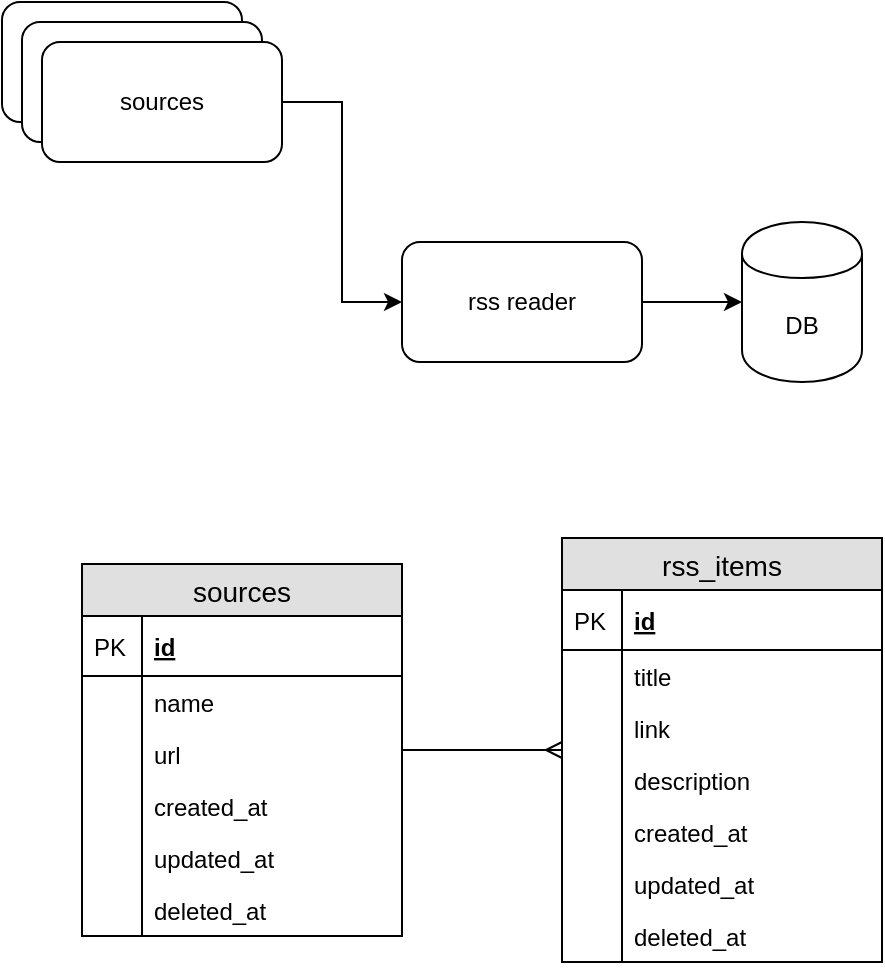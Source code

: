 <mxfile version="11.3.0" type="device" pages="1"><diagram id="9dn3GrnJDy29Z2GO_yIM" name="Page-1"><mxGraphModel dx="852" dy="470" grid="1" gridSize="10" guides="1" tooltips="1" connect="1" arrows="1" fold="1" page="1" pageScale="1" pageWidth="850" pageHeight="1100" math="0" shadow="0"><root><mxCell id="0"/><mxCell id="1" parent="0"/><mxCell id="HK9VO-4ZMAXqoU5dwDac-4" value="" style="group" vertex="1" connectable="0" parent="1"><mxGeometry x="70" y="80" width="140" height="80" as="geometry"/></mxCell><mxCell id="HK9VO-4ZMAXqoU5dwDac-1" value="sources" style="rounded=1;whiteSpace=wrap;html=1;" vertex="1" parent="HK9VO-4ZMAXqoU5dwDac-4"><mxGeometry width="120" height="60" as="geometry"/></mxCell><mxCell id="HK9VO-4ZMAXqoU5dwDac-2" value="sources" style="rounded=1;whiteSpace=wrap;html=1;" vertex="1" parent="HK9VO-4ZMAXqoU5dwDac-4"><mxGeometry x="10" y="10" width="120" height="60" as="geometry"/></mxCell><mxCell id="HK9VO-4ZMAXqoU5dwDac-3" value="sources" style="rounded=1;whiteSpace=wrap;html=1;" vertex="1" parent="HK9VO-4ZMAXqoU5dwDac-4"><mxGeometry x="20" y="20" width="120" height="60" as="geometry"/></mxCell><mxCell id="HK9VO-4ZMAXqoU5dwDac-8" style="edgeStyle=orthogonalEdgeStyle;rounded=0;orthogonalLoop=1;jettySize=auto;html=1;" edge="1" parent="1" source="HK9VO-4ZMAXqoU5dwDac-5" target="HK9VO-4ZMAXqoU5dwDac-7"><mxGeometry relative="1" as="geometry"/></mxCell><mxCell id="HK9VO-4ZMAXqoU5dwDac-5" value="rss reader" style="rounded=1;whiteSpace=wrap;html=1;" vertex="1" parent="1"><mxGeometry x="270" y="200" width="120" height="60" as="geometry"/></mxCell><mxCell id="HK9VO-4ZMAXqoU5dwDac-6" style="edgeStyle=orthogonalEdgeStyle;rounded=0;orthogonalLoop=1;jettySize=auto;html=1;entryX=0;entryY=0.5;entryDx=0;entryDy=0;" edge="1" parent="1" source="HK9VO-4ZMAXqoU5dwDac-3" target="HK9VO-4ZMAXqoU5dwDac-5"><mxGeometry relative="1" as="geometry"/></mxCell><mxCell id="HK9VO-4ZMAXqoU5dwDac-7" value="DB" style="shape=cylinder;whiteSpace=wrap;html=1;boundedLbl=1;backgroundOutline=1;" vertex="1" parent="1"><mxGeometry x="440" y="190" width="60" height="80" as="geometry"/></mxCell><mxCell id="HK9VO-4ZMAXqoU5dwDac-48" value="" style="edgeStyle=orthogonalEdgeStyle;rounded=0;orthogonalLoop=1;jettySize=auto;html=1;endArrow=ERmany;endFill=0;" edge="1" parent="1" source="HK9VO-4ZMAXqoU5dwDac-10" target="HK9VO-4ZMAXqoU5dwDac-31"><mxGeometry relative="1" as="geometry"/></mxCell><mxCell id="HK9VO-4ZMAXqoU5dwDac-10" value="sources" style="swimlane;fontStyle=0;childLayout=stackLayout;horizontal=1;startSize=26;fillColor=#e0e0e0;horizontalStack=0;resizeParent=1;resizeParentMax=0;resizeLast=0;collapsible=1;marginBottom=0;swimlaneFillColor=#ffffff;align=center;fontSize=14;" vertex="1" parent="1"><mxGeometry x="110" y="361" width="160" height="186" as="geometry"/></mxCell><mxCell id="HK9VO-4ZMAXqoU5dwDac-11" value="id" style="shape=partialRectangle;top=0;left=0;right=0;bottom=1;align=left;verticalAlign=middle;fillColor=none;spacingLeft=34;spacingRight=4;overflow=hidden;rotatable=0;points=[[0,0.5],[1,0.5]];portConstraint=eastwest;dropTarget=0;fontStyle=5;fontSize=12;" vertex="1" parent="HK9VO-4ZMAXqoU5dwDac-10"><mxGeometry y="26" width="160" height="30" as="geometry"/></mxCell><mxCell id="HK9VO-4ZMAXqoU5dwDac-12" value="PK" style="shape=partialRectangle;top=0;left=0;bottom=0;fillColor=none;align=left;verticalAlign=middle;spacingLeft=4;spacingRight=4;overflow=hidden;rotatable=0;points=[];portConstraint=eastwest;part=1;fontSize=12;" vertex="1" connectable="0" parent="HK9VO-4ZMAXqoU5dwDac-11"><mxGeometry width="30" height="30" as="geometry"/></mxCell><mxCell id="HK9VO-4ZMAXqoU5dwDac-13" value="name" style="shape=partialRectangle;top=0;left=0;right=0;bottom=0;align=left;verticalAlign=top;fillColor=none;spacingLeft=34;spacingRight=4;overflow=hidden;rotatable=0;points=[[0,0.5],[1,0.5]];portConstraint=eastwest;dropTarget=0;fontSize=12;" vertex="1" parent="HK9VO-4ZMAXqoU5dwDac-10"><mxGeometry y="56" width="160" height="26" as="geometry"/></mxCell><mxCell id="HK9VO-4ZMAXqoU5dwDac-14" value="" style="shape=partialRectangle;top=0;left=0;bottom=0;fillColor=none;align=left;verticalAlign=top;spacingLeft=4;spacingRight=4;overflow=hidden;rotatable=0;points=[];portConstraint=eastwest;part=1;fontSize=12;" vertex="1" connectable="0" parent="HK9VO-4ZMAXqoU5dwDac-13"><mxGeometry width="30" height="26" as="geometry"/></mxCell><mxCell id="HK9VO-4ZMAXqoU5dwDac-15" value="url" style="shape=partialRectangle;top=0;left=0;right=0;bottom=0;align=left;verticalAlign=top;fillColor=none;spacingLeft=34;spacingRight=4;overflow=hidden;rotatable=0;points=[[0,0.5],[1,0.5]];portConstraint=eastwest;dropTarget=0;fontSize=12;" vertex="1" parent="HK9VO-4ZMAXqoU5dwDac-10"><mxGeometry y="82" width="160" height="26" as="geometry"/></mxCell><mxCell id="HK9VO-4ZMAXqoU5dwDac-16" value="" style="shape=partialRectangle;top=0;left=0;bottom=0;fillColor=none;align=left;verticalAlign=top;spacingLeft=4;spacingRight=4;overflow=hidden;rotatable=0;points=[];portConstraint=eastwest;part=1;fontSize=12;" vertex="1" connectable="0" parent="HK9VO-4ZMAXqoU5dwDac-15"><mxGeometry width="30" height="26" as="geometry"/></mxCell><mxCell id="HK9VO-4ZMAXqoU5dwDac-53" value="created_at" style="shape=partialRectangle;top=0;left=0;right=0;bottom=0;align=left;verticalAlign=top;fillColor=none;spacingLeft=34;spacingRight=4;overflow=hidden;rotatable=0;points=[[0,0.5],[1,0.5]];portConstraint=eastwest;dropTarget=0;fontSize=12;" vertex="1" parent="HK9VO-4ZMAXqoU5dwDac-10"><mxGeometry y="108" width="160" height="26" as="geometry"/></mxCell><mxCell id="HK9VO-4ZMAXqoU5dwDac-54" value="" style="shape=partialRectangle;top=0;left=0;bottom=0;fillColor=none;align=left;verticalAlign=top;spacingLeft=4;spacingRight=4;overflow=hidden;rotatable=0;points=[];portConstraint=eastwest;part=1;fontSize=12;" vertex="1" connectable="0" parent="HK9VO-4ZMAXqoU5dwDac-53"><mxGeometry width="30" height="26" as="geometry"/></mxCell><mxCell id="HK9VO-4ZMAXqoU5dwDac-56" value="updated_at" style="shape=partialRectangle;top=0;left=0;right=0;bottom=0;align=left;verticalAlign=top;fillColor=none;spacingLeft=34;spacingRight=4;overflow=hidden;rotatable=0;points=[[0,0.5],[1,0.5]];portConstraint=eastwest;dropTarget=0;fontSize=12;" vertex="1" parent="HK9VO-4ZMAXqoU5dwDac-10"><mxGeometry y="134" width="160" height="26" as="geometry"/></mxCell><mxCell id="HK9VO-4ZMAXqoU5dwDac-57" value="" style="shape=partialRectangle;top=0;left=0;bottom=0;fillColor=none;align=left;verticalAlign=top;spacingLeft=4;spacingRight=4;overflow=hidden;rotatable=0;points=[];portConstraint=eastwest;part=1;fontSize=12;" vertex="1" connectable="0" parent="HK9VO-4ZMAXqoU5dwDac-56"><mxGeometry width="30" height="26" as="geometry"/></mxCell><mxCell id="HK9VO-4ZMAXqoU5dwDac-58" value="deleted_at" style="shape=partialRectangle;top=0;left=0;right=0;bottom=0;align=left;verticalAlign=top;fillColor=none;spacingLeft=34;spacingRight=4;overflow=hidden;rotatable=0;points=[[0,0.5],[1,0.5]];portConstraint=eastwest;dropTarget=0;fontSize=12;" vertex="1" parent="HK9VO-4ZMAXqoU5dwDac-10"><mxGeometry y="160" width="160" height="26" as="geometry"/></mxCell><mxCell id="HK9VO-4ZMAXqoU5dwDac-59" value="" style="shape=partialRectangle;top=0;left=0;bottom=0;fillColor=none;align=left;verticalAlign=top;spacingLeft=4;spacingRight=4;overflow=hidden;rotatable=0;points=[];portConstraint=eastwest;part=1;fontSize=12;" vertex="1" connectable="0" parent="HK9VO-4ZMAXqoU5dwDac-58"><mxGeometry width="30" height="26" as="geometry"/></mxCell><mxCell id="HK9VO-4ZMAXqoU5dwDac-31" value="rss_items" style="swimlane;fontStyle=0;childLayout=stackLayout;horizontal=1;startSize=26;fillColor=#e0e0e0;horizontalStack=0;resizeParent=1;resizeParentMax=0;resizeLast=0;collapsible=1;marginBottom=0;swimlaneFillColor=#ffffff;align=center;fontSize=14;" vertex="1" parent="1"><mxGeometry x="350" y="348" width="160" height="212" as="geometry"/></mxCell><mxCell id="HK9VO-4ZMAXqoU5dwDac-32" value="id" style="shape=partialRectangle;top=0;left=0;right=0;bottom=1;align=left;verticalAlign=middle;fillColor=none;spacingLeft=34;spacingRight=4;overflow=hidden;rotatable=0;points=[[0,0.5],[1,0.5]];portConstraint=eastwest;dropTarget=0;fontStyle=5;fontSize=12;" vertex="1" parent="HK9VO-4ZMAXqoU5dwDac-31"><mxGeometry y="26" width="160" height="30" as="geometry"/></mxCell><mxCell id="HK9VO-4ZMAXqoU5dwDac-33" value="PK" style="shape=partialRectangle;top=0;left=0;bottom=0;fillColor=none;align=left;verticalAlign=middle;spacingLeft=4;spacingRight=4;overflow=hidden;rotatable=0;points=[];portConstraint=eastwest;part=1;fontSize=12;" vertex="1" connectable="0" parent="HK9VO-4ZMAXqoU5dwDac-32"><mxGeometry width="30" height="30" as="geometry"/></mxCell><mxCell id="HK9VO-4ZMAXqoU5dwDac-36" value="title" style="shape=partialRectangle;top=0;left=0;right=0;bottom=0;align=left;verticalAlign=top;fillColor=none;spacingLeft=34;spacingRight=4;overflow=hidden;rotatable=0;points=[[0,0.5],[1,0.5]];portConstraint=eastwest;dropTarget=0;fontSize=12;" vertex="1" parent="HK9VO-4ZMAXqoU5dwDac-31"><mxGeometry y="56" width="160" height="26" as="geometry"/></mxCell><mxCell id="HK9VO-4ZMAXqoU5dwDac-37" value="" style="shape=partialRectangle;top=0;left=0;bottom=0;fillColor=none;align=left;verticalAlign=top;spacingLeft=4;spacingRight=4;overflow=hidden;rotatable=0;points=[];portConstraint=eastwest;part=1;fontSize=12;" vertex="1" connectable="0" parent="HK9VO-4ZMAXqoU5dwDac-36"><mxGeometry width="30" height="26" as="geometry"/></mxCell><mxCell id="HK9VO-4ZMAXqoU5dwDac-38" value="link" style="shape=partialRectangle;top=0;left=0;right=0;bottom=0;align=left;verticalAlign=top;fillColor=none;spacingLeft=34;spacingRight=4;overflow=hidden;rotatable=0;points=[[0,0.5],[1,0.5]];portConstraint=eastwest;dropTarget=0;fontSize=12;" vertex="1" parent="HK9VO-4ZMAXqoU5dwDac-31"><mxGeometry y="82" width="160" height="26" as="geometry"/></mxCell><mxCell id="HK9VO-4ZMAXqoU5dwDac-39" value="" style="shape=partialRectangle;top=0;left=0;bottom=0;fillColor=none;align=left;verticalAlign=top;spacingLeft=4;spacingRight=4;overflow=hidden;rotatable=0;points=[];portConstraint=eastwest;part=1;fontSize=12;" vertex="1" connectable="0" parent="HK9VO-4ZMAXqoU5dwDac-38"><mxGeometry width="30" height="26" as="geometry"/></mxCell><mxCell id="HK9VO-4ZMAXqoU5dwDac-40" value="description" style="shape=partialRectangle;top=0;left=0;right=0;bottom=0;align=left;verticalAlign=top;fillColor=none;spacingLeft=34;spacingRight=4;overflow=hidden;rotatable=0;points=[[0,0.5],[1,0.5]];portConstraint=eastwest;dropTarget=0;fontSize=12;" vertex="1" parent="HK9VO-4ZMAXqoU5dwDac-31"><mxGeometry y="108" width="160" height="26" as="geometry"/></mxCell><mxCell id="HK9VO-4ZMAXqoU5dwDac-41" value="" style="shape=partialRectangle;top=0;left=0;bottom=0;fillColor=none;align=left;verticalAlign=top;spacingLeft=4;spacingRight=4;overflow=hidden;rotatable=0;points=[];portConstraint=eastwest;part=1;fontSize=12;" vertex="1" connectable="0" parent="HK9VO-4ZMAXqoU5dwDac-40"><mxGeometry width="30" height="26" as="geometry"/></mxCell><mxCell id="HK9VO-4ZMAXqoU5dwDac-42" value="created_at" style="shape=partialRectangle;top=0;left=0;right=0;bottom=0;align=left;verticalAlign=top;fillColor=none;spacingLeft=34;spacingRight=4;overflow=hidden;rotatable=0;points=[[0,0.5],[1,0.5]];portConstraint=eastwest;dropTarget=0;fontSize=12;" vertex="1" parent="HK9VO-4ZMAXqoU5dwDac-31"><mxGeometry y="134" width="160" height="26" as="geometry"/></mxCell><mxCell id="HK9VO-4ZMAXqoU5dwDac-43" value="" style="shape=partialRectangle;top=0;left=0;bottom=0;fillColor=none;align=left;verticalAlign=top;spacingLeft=4;spacingRight=4;overflow=hidden;rotatable=0;points=[];portConstraint=eastwest;part=1;fontSize=12;" vertex="1" connectable="0" parent="HK9VO-4ZMAXqoU5dwDac-42"><mxGeometry width="30" height="26" as="geometry"/></mxCell><mxCell id="HK9VO-4ZMAXqoU5dwDac-44" value="updated_at" style="shape=partialRectangle;top=0;left=0;right=0;bottom=0;align=left;verticalAlign=top;fillColor=none;spacingLeft=34;spacingRight=4;overflow=hidden;rotatable=0;points=[[0,0.5],[1,0.5]];portConstraint=eastwest;dropTarget=0;fontSize=12;" vertex="1" parent="HK9VO-4ZMAXqoU5dwDac-31"><mxGeometry y="160" width="160" height="26" as="geometry"/></mxCell><mxCell id="HK9VO-4ZMAXqoU5dwDac-45" value="" style="shape=partialRectangle;top=0;left=0;bottom=0;fillColor=none;align=left;verticalAlign=top;spacingLeft=4;spacingRight=4;overflow=hidden;rotatable=0;points=[];portConstraint=eastwest;part=1;fontSize=12;" vertex="1" connectable="0" parent="HK9VO-4ZMAXqoU5dwDac-44"><mxGeometry width="30" height="26" as="geometry"/></mxCell><mxCell id="HK9VO-4ZMAXqoU5dwDac-46" value="deleted_at" style="shape=partialRectangle;top=0;left=0;right=0;bottom=0;align=left;verticalAlign=top;fillColor=none;spacingLeft=34;spacingRight=4;overflow=hidden;rotatable=0;points=[[0,0.5],[1,0.5]];portConstraint=eastwest;dropTarget=0;fontSize=12;" vertex="1" parent="HK9VO-4ZMAXqoU5dwDac-31"><mxGeometry y="186" width="160" height="26" as="geometry"/></mxCell><mxCell id="HK9VO-4ZMAXqoU5dwDac-47" value="" style="shape=partialRectangle;top=0;left=0;bottom=0;fillColor=none;align=left;verticalAlign=top;spacingLeft=4;spacingRight=4;overflow=hidden;rotatable=0;points=[];portConstraint=eastwest;part=1;fontSize=12;" vertex="1" connectable="0" parent="HK9VO-4ZMAXqoU5dwDac-46"><mxGeometry width="30" height="26" as="geometry"/></mxCell></root></mxGraphModel></diagram></mxfile>